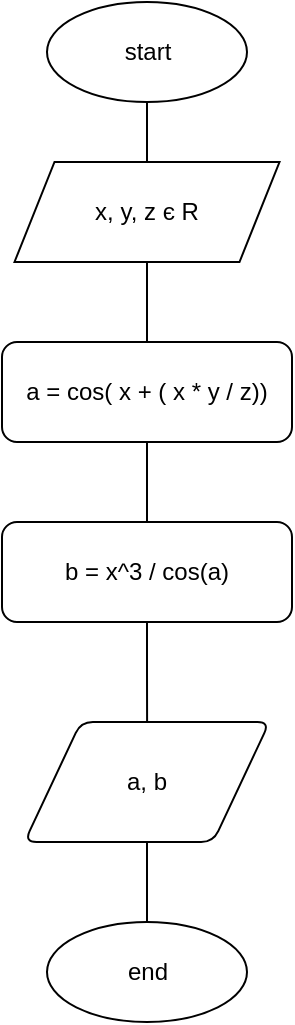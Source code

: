 <mxfile version="15.4.0" type="device"><diagram id="fjzCWGHywZExeY6NEoRt" name="Страница 1"><mxGraphModel dx="852" dy="494" grid="1" gridSize="10" guides="1" tooltips="1" connect="1" arrows="1" fold="1" page="1" pageScale="1" pageWidth="827" pageHeight="1169" math="0" shadow="0"><root><mxCell id="0"/><mxCell id="1" parent="0"/><mxCell id="I0Ucr8vnr2NvpiEReoqD-3" style="edgeStyle=orthogonalEdgeStyle;rounded=0;orthogonalLoop=1;jettySize=auto;html=1;exitX=0.5;exitY=1;exitDx=0;exitDy=0;exitPerimeter=0;entryX=0.5;entryY=0;entryDx=0;entryDy=0;endArrow=none;endFill=0;" parent="1" source="I0Ucr8vnr2NvpiEReoqD-1" target="I0Ucr8vnr2NvpiEReoqD-2" edge="1"><mxGeometry relative="1" as="geometry"/></mxCell><mxCell id="I0Ucr8vnr2NvpiEReoqD-1" value="start" style="strokeWidth=1;html=1;shape=mxgraph.flowchart.start_1;whiteSpace=wrap;" parent="1" vertex="1"><mxGeometry x="367.5" y="30" width="100" height="50" as="geometry"/></mxCell><mxCell id="I0Ucr8vnr2NvpiEReoqD-5" style="edgeStyle=orthogonalEdgeStyle;rounded=0;orthogonalLoop=1;jettySize=auto;html=1;exitX=0.5;exitY=1;exitDx=0;exitDy=0;entryX=0.5;entryY=0;entryDx=0;entryDy=0;endArrow=none;endFill=0;" parent="1" source="I0Ucr8vnr2NvpiEReoqD-2" target="I0Ucr8vnr2NvpiEReoqD-4" edge="1"><mxGeometry relative="1" as="geometry"/></mxCell><mxCell id="I0Ucr8vnr2NvpiEReoqD-2" value="x, y, z є R" style="shape=parallelogram;perimeter=parallelogramPerimeter;whiteSpace=wrap;html=1;fixedSize=1;strokeWidth=1;" parent="1" vertex="1"><mxGeometry x="351.25" y="110" width="132.5" height="50" as="geometry"/></mxCell><mxCell id="I0Ucr8vnr2NvpiEReoqD-7" style="edgeStyle=orthogonalEdgeStyle;rounded=0;orthogonalLoop=1;jettySize=auto;html=1;exitX=0.5;exitY=1;exitDx=0;exitDy=0;entryX=0.5;entryY=0;entryDx=0;entryDy=0;endArrow=none;endFill=0;" parent="1" source="I0Ucr8vnr2NvpiEReoqD-4" target="I0Ucr8vnr2NvpiEReoqD-6" edge="1"><mxGeometry relative="1" as="geometry"/></mxCell><mxCell id="I0Ucr8vnr2NvpiEReoqD-4" value="a = cos( x + ( x * y / z))" style="rounded=1;whiteSpace=wrap;html=1;strokeWidth=1;" parent="1" vertex="1"><mxGeometry x="345" y="200" width="145" height="50" as="geometry"/></mxCell><mxCell id="PmPJR2IA22uvy0QDdKma-2" style="edgeStyle=orthogonalEdgeStyle;rounded=0;orthogonalLoop=1;jettySize=auto;html=1;exitX=0.5;exitY=1;exitDx=0;exitDy=0;endArrow=none;endFill=0;" edge="1" parent="1" source="I0Ucr8vnr2NvpiEReoqD-6" target="PmPJR2IA22uvy0QDdKma-1"><mxGeometry relative="1" as="geometry"/></mxCell><mxCell id="I0Ucr8vnr2NvpiEReoqD-6" value="b = x^3 / cos(a)" style="rounded=1;whiteSpace=wrap;html=1;strokeWidth=1;" parent="1" vertex="1"><mxGeometry x="345" y="290" width="145" height="50" as="geometry"/></mxCell><mxCell id="I0Ucr8vnr2NvpiEReoqD-10" value="end" style="strokeWidth=1;html=1;shape=mxgraph.flowchart.start_1;whiteSpace=wrap;" parent="1" vertex="1"><mxGeometry x="367.5" y="490" width="100" height="50" as="geometry"/></mxCell><mxCell id="PmPJR2IA22uvy0QDdKma-3" style="edgeStyle=orthogonalEdgeStyle;rounded=0;orthogonalLoop=1;jettySize=auto;html=1;exitX=0.5;exitY=1;exitDx=0;exitDy=0;endArrow=none;endFill=0;" edge="1" parent="1" source="PmPJR2IA22uvy0QDdKma-1" target="I0Ucr8vnr2NvpiEReoqD-10"><mxGeometry relative="1" as="geometry"/></mxCell><mxCell id="PmPJR2IA22uvy0QDdKma-1" value="a, b" style="shape=parallelogram;html=1;strokeWidth=1;perimeter=parallelogramPerimeter;whiteSpace=wrap;rounded=1;arcSize=12;size=0.23;" vertex="1" parent="1"><mxGeometry x="356.25" y="390" width="122.5" height="60" as="geometry"/></mxCell></root></mxGraphModel></diagram></mxfile>